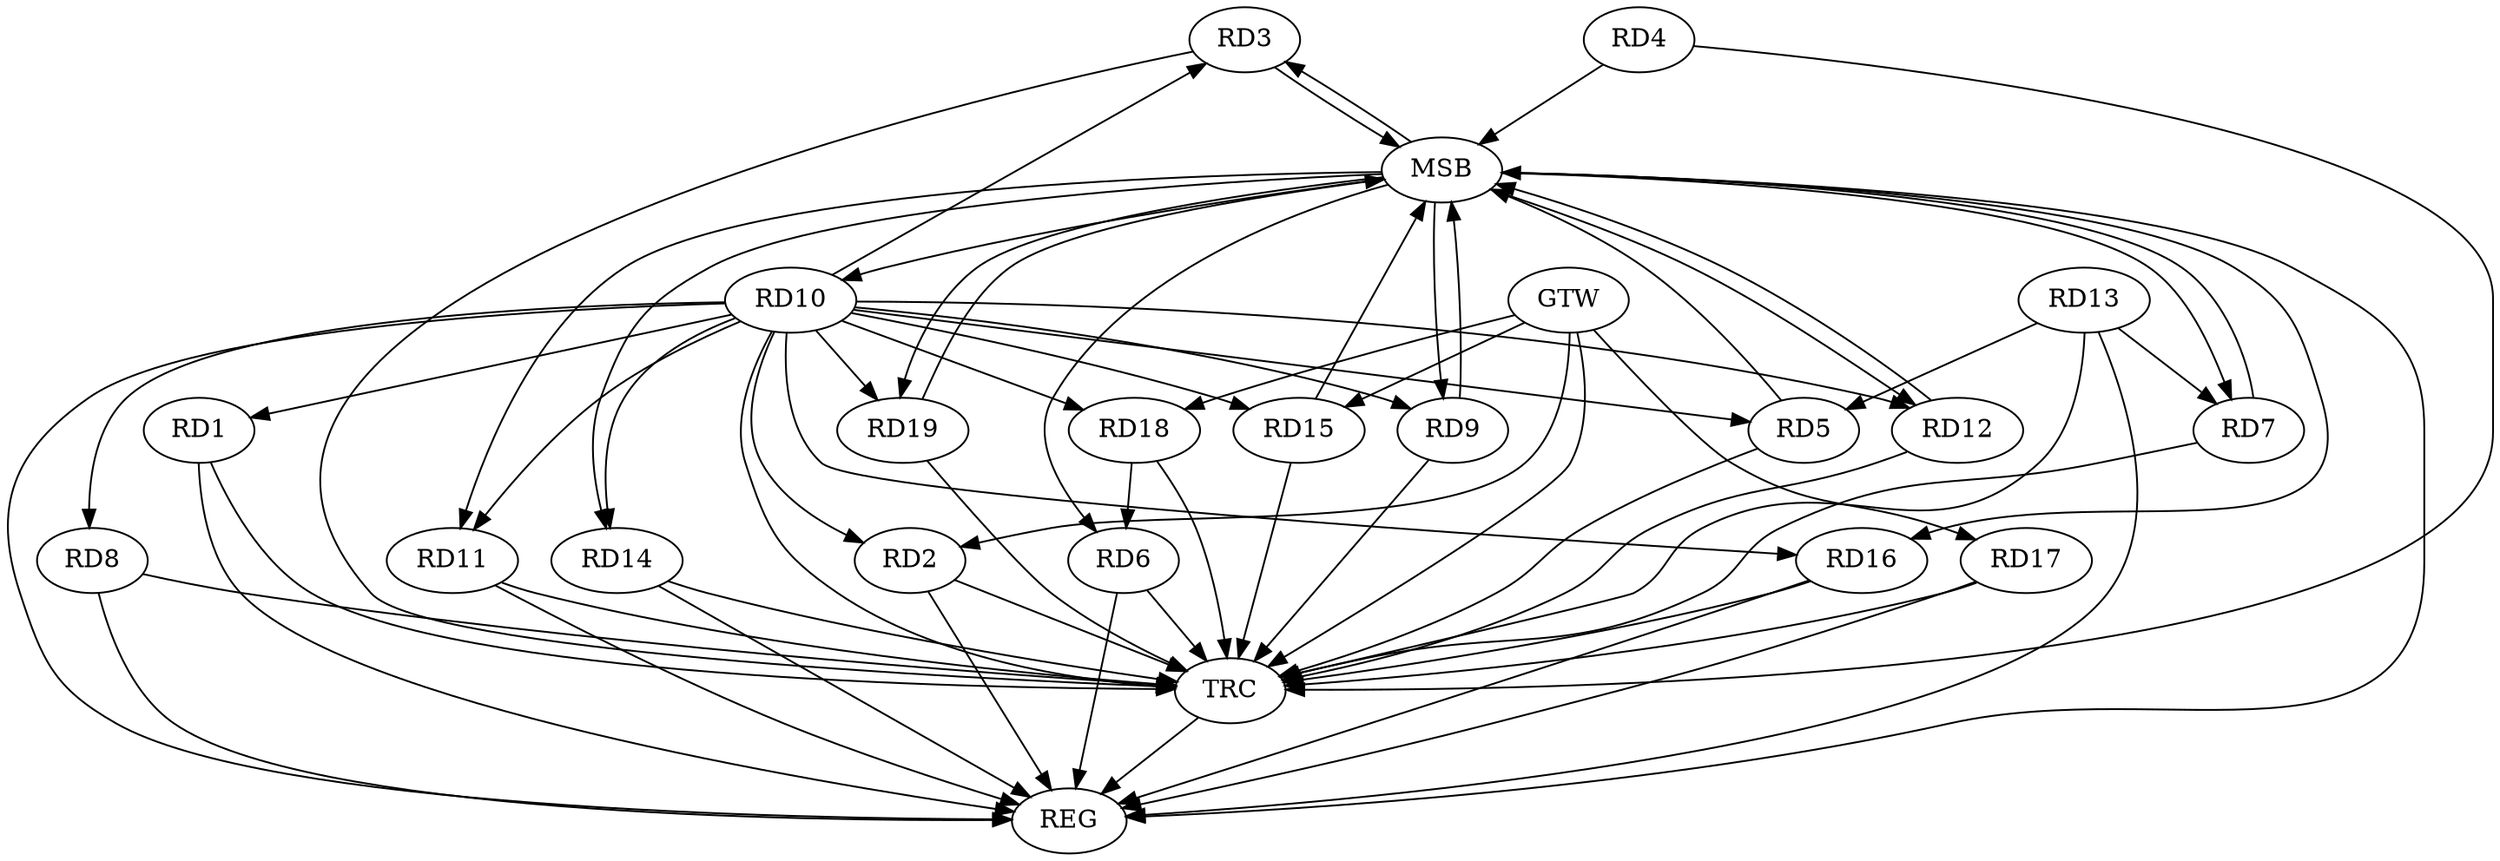 strict digraph G {
  RD1 [ label="RD1" ];
  RD2 [ label="RD2" ];
  RD3 [ label="RD3" ];
  RD4 [ label="RD4" ];
  RD5 [ label="RD5" ];
  RD6 [ label="RD6" ];
  RD7 [ label="RD7" ];
  RD8 [ label="RD8" ];
  RD9 [ label="RD9" ];
  RD10 [ label="RD10" ];
  RD11 [ label="RD11" ];
  RD12 [ label="RD12" ];
  RD13 [ label="RD13" ];
  RD14 [ label="RD14" ];
  RD15 [ label="RD15" ];
  RD16 [ label="RD16" ];
  RD17 [ label="RD17" ];
  RD18 [ label="RD18" ];
  RD19 [ label="RD19" ];
  GTW [ label="GTW" ];
  REG [ label="REG" ];
  MSB [ label="MSB" ];
  TRC [ label="TRC" ];
  RD10 -> RD1;
  RD10 -> RD5;
  RD13 -> RD5;
  RD18 -> RD6;
  RD13 -> RD7;
  GTW -> RD2;
  GTW -> RD15;
  GTW -> RD17;
  GTW -> RD18;
  RD1 -> REG;
  RD2 -> REG;
  RD6 -> REG;
  RD8 -> REG;
  RD10 -> REG;
  RD11 -> REG;
  RD13 -> REG;
  RD14 -> REG;
  RD16 -> REG;
  RD17 -> REG;
  RD3 -> MSB;
  MSB -> RD14;
  MSB -> RD19;
  MSB -> REG;
  RD4 -> MSB;
  MSB -> RD6;
  MSB -> RD10;
  RD5 -> MSB;
  MSB -> RD3;
  RD7 -> MSB;
  MSB -> RD9;
  RD9 -> MSB;
  MSB -> RD7;
  MSB -> RD16;
  RD12 -> MSB;
  RD15 -> MSB;
  MSB -> RD11;
  RD19 -> MSB;
  MSB -> RD12;
  RD1 -> TRC;
  RD2 -> TRC;
  RD3 -> TRC;
  RD4 -> TRC;
  RD5 -> TRC;
  RD6 -> TRC;
  RD7 -> TRC;
  RD8 -> TRC;
  RD9 -> TRC;
  RD10 -> TRC;
  RD11 -> TRC;
  RD12 -> TRC;
  RD13 -> TRC;
  RD14 -> TRC;
  RD15 -> TRC;
  RD16 -> TRC;
  RD17 -> TRC;
  RD18 -> TRC;
  RD19 -> TRC;
  GTW -> TRC;
  TRC -> REG;
  RD10 -> RD15;
  RD10 -> RD9;
  RD10 -> RD19;
  RD10 -> RD2;
  RD10 -> RD18;
  RD10 -> RD12;
  RD10 -> RD11;
  RD10 -> RD8;
  RD10 -> RD14;
  RD10 -> RD16;
  RD10 -> RD3;
}
